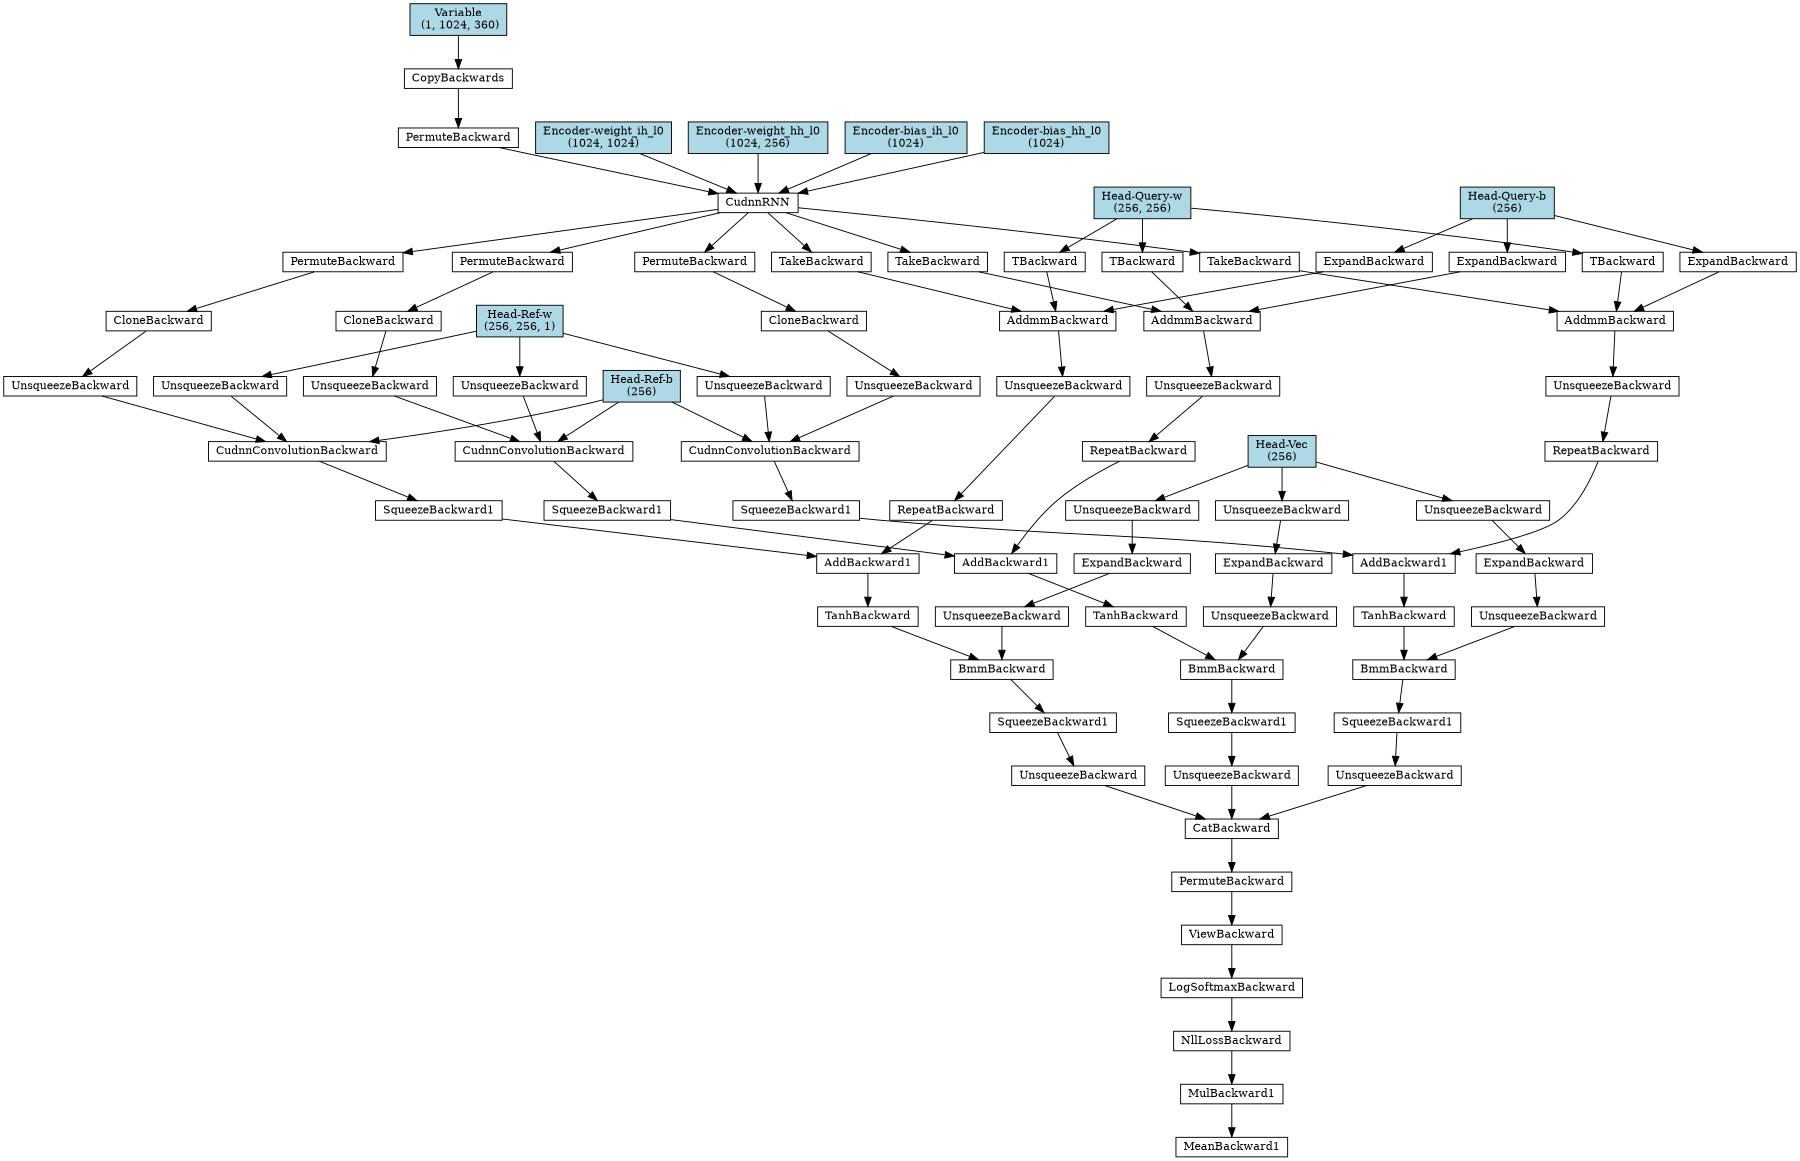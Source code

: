 digraph {
	graph [size="12,12"]
	node [align=left fontsize=12 height=0.2 ranksep=0.1 shape=box style=filled]
	139619650726608 [label=MeanBackward1 fillcolor=white]
	139619650726352 -> 139619650726608
	139619650726352 [label=MulBackward1 fillcolor=white]
	139619650674768 -> 139619650726352
	139619650674768 [label=NllLossBackward fillcolor=white]
	139619650678736 -> 139619650674768
	139619650678736 [label=LogSoftmaxBackward fillcolor=white]
	139619650678480 -> 139619650678736
	139619650678480 [label=ViewBackward fillcolor=white]
	139619650678416 -> 139619650678480
	139619650678416 [label=PermuteBackward fillcolor=white]
	139619650675152 -> 139619650678416
	139619650675152 [label=CatBackward fillcolor=white]
	139619650678288 -> 139619650675152
	139619650675344 -> 139619650675152
	139619650677072 -> 139619650675152
	139619650677072 [label=UnsqueezeBackward fillcolor=white]
	139619650678608 -> 139619650677072
	139619650678608 [label=SqueezeBackward1 fillcolor=white]
	139619650675600 -> 139619650678608
	139619650675600 [label=BmmBackward fillcolor=white]
	139619650675856 -> 139619650675600
	139619650677008 -> 139619650675600
	139619650677008 [label=TanhBackward fillcolor=white]
	139619650677392 -> 139619650677008
	139619650677392 [label=AddBackward1 fillcolor=white]
	139619500014120 -> 139619650677392
	139619650676752 -> 139619650677392
	139619650676752 [label=SqueezeBackward1 fillcolor=white]
	139619650677648 -> 139619650676752
	139619650677648 [label=CudnnConvolutionBackward fillcolor=white]
	139619650677520 -> 139619650677648
	139619650676880 -> 139619650677648
	139619666867928 -> 139619650677648
	139619666867928 [label="Head-Ref-b
(256)" fillcolor=lightblue]
	139619650676880 [label=UnsqueezeBackward fillcolor=white]
	139619666868984 -> 139619650676880
	139619666868984 [label="Head-Ref-w
(256, 256, 1)" fillcolor=lightblue]
	139619650677520 [label=UnsqueezeBackward fillcolor=white]
	139619650678544 -> 139619650677520
	139619650678544 [label=CloneBackward fillcolor=white]
	139619650677904 -> 139619650678544
	139619650677904 [label=PermuteBackward fillcolor=white]
	139619500011600 -> 139619650677904
	139619500011600 [label=CudnnRNN fillcolor=white]
	139619650678160 -> 139619500011600
	139619661029544 -> 139619500011600
	139619660859624 -> 139619500011600
	139619660859096 -> 139619500011600
	139619660859008 -> 139619500011600
	139619660859008 [label="Encoder-bias_hh_l0
(1024)" fillcolor=lightblue]
	139619660859096 [label="Encoder-bias_ih_l0
(1024)" fillcolor=lightblue]
	139619660859624 [label="Encoder-weight_hh_l0
(1024, 256)" fillcolor=lightblue]
	139619661029544 [label="Encoder-weight_ih_l0
(1024, 1024)" fillcolor=lightblue]
	139619650678160 [label=PermuteBackward fillcolor=white]
	139619650677456 -> 139619650678160
	139619650677456 [label=CopyBackwards fillcolor=white]
	139619501962968 -> 139619650677456
	139619501962968 [label="Variable
 (1, 1024, 360)" fillcolor=lightblue]
	139619500014120 [label=RepeatBackward fillcolor=white]
	139619650676496 -> 139619500014120
	139619650676496 [label=UnsqueezeBackward fillcolor=white]
	139619650676368 -> 139619650676496
	139619650676368 [label=AddmmBackward fillcolor=white]
	139619650676240 -> 139619650676368
	139619650675088 -> 139619650676368
	139619650674960 -> 139619650676368
	139619650674960 [label=TBackward fillcolor=white]
	139619660858304 -> 139619650674960
	139619660858304 [label="Head-Query-w
(256, 256)" fillcolor=lightblue]
	139619650675088 [label=TakeBackward fillcolor=white]
	139619500011600 -> 139619650675088
	139619650676240 [label=ExpandBackward fillcolor=white]
	139619660858656 -> 139619650676240
	139619660858656 [label="Head-Query-b
(256)" fillcolor=lightblue]
	139619650675856 [label=UnsqueezeBackward fillcolor=white]
	139619651032528 -> 139619650675856
	139619651032528 [label=ExpandBackward fillcolor=white]
	139619651032912 -> 139619651032528
	139619651032912 [label=UnsqueezeBackward fillcolor=white]
	139619666868192 -> 139619651032912
	139619666868192 [label="Head-Vec
(256)" fillcolor=lightblue]
	139619650675344 [label=UnsqueezeBackward fillcolor=white]
	139619651033360 -> 139619650675344
	139619651033360 [label=SqueezeBackward1 fillcolor=white]
	139619651033488 -> 139619651033360
	139619651033488 [label=BmmBackward fillcolor=white]
	139619651033616 -> 139619651033488
	139619651033744 -> 139619651033488
	139619651033744 [label=TanhBackward fillcolor=white]
	139619651033872 -> 139619651033744
	139619651033872 [label=AddBackward1 fillcolor=white]
	139619500013400 -> 139619651033872
	139619651034000 -> 139619651033872
	139619651034000 [label=SqueezeBackward1 fillcolor=white]
	139619651034128 -> 139619651034000
	139619651034128 [label=CudnnConvolutionBackward fillcolor=white]
	139619651034256 -> 139619651034128
	139619651034384 -> 139619651034128
	139619666867928 -> 139619651034128
	139619651034384 [label=UnsqueezeBackward fillcolor=white]
	139619666868984 -> 139619651034384
	139619651034256 [label=UnsqueezeBackward fillcolor=white]
	139619651034512 -> 139619651034256
	139619651034512 [label=CloneBackward fillcolor=white]
	139619651034640 -> 139619651034512
	139619651034640 [label=PermuteBackward fillcolor=white]
	139619500011600 -> 139619651034640
	139619500013400 [label=RepeatBackward fillcolor=white]
	139619651034768 -> 139619500013400
	139619651034768 [label=UnsqueezeBackward fillcolor=white]
	139619651035024 -> 139619651034768
	139619651035024 [label=AddmmBackward fillcolor=white]
	139619651034896 -> 139619651035024
	139619651032592 -> 139619651035024
	139619651033168 -> 139619651035024
	139619651033168 [label=TBackward fillcolor=white]
	139619660858304 -> 139619651033168
	139619651032592 [label=TakeBackward fillcolor=white]
	139619500011600 -> 139619651032592
	139619651034896 [label=ExpandBackward fillcolor=white]
	139619660858656 -> 139619651034896
	139619651033616 [label=UnsqueezeBackward fillcolor=white]
	139619651034576 -> 139619651033616
	139619651034576 [label=ExpandBackward fillcolor=white]
	139619651032784 -> 139619651034576
	139619651032784 [label=UnsqueezeBackward fillcolor=white]
	139619666868192 -> 139619651032784
	139619650678288 [label=UnsqueezeBackward fillcolor=white]
	139619651034960 -> 139619650678288
	139619651034960 [label=SqueezeBackward1 fillcolor=white]
	139619651034832 -> 139619651034960
	139619651034832 [label=BmmBackward fillcolor=white]
	139619651034704 -> 139619651034832
	139619651034448 -> 139619651034832
	139619651034448 [label=TanhBackward fillcolor=white]
	139619651034320 -> 139619651034448
	139619651034320 [label=AddBackward1 fillcolor=white]
	139619500012680 -> 139619651034320
	139619651035088 -> 139619651034320
	139619651035088 [label=SqueezeBackward1 fillcolor=white]
	139619651034192 -> 139619651035088
	139619651034192 [label=CudnnConvolutionBackward fillcolor=white]
	139619651032976 -> 139619651034192
	139619651032720 -> 139619651034192
	139619666867928 -> 139619651034192
	139619651032720 [label=UnsqueezeBackward fillcolor=white]
	139619666868984 -> 139619651032720
	139619651032976 [label=UnsqueezeBackward fillcolor=white]
	139619651034064 -> 139619651032976
	139619651034064 [label=CloneBackward fillcolor=white]
	139619651033936 -> 139619651034064
	139619651033936 [label=PermuteBackward fillcolor=white]
	139619500011600 -> 139619651033936
	139619500012680 [label=RepeatBackward fillcolor=white]
	139619651033808 -> 139619500012680
	139619651033808 [label=UnsqueezeBackward fillcolor=white]
	139619651033680 -> 139619651033808
	139619651033680 [label=AddmmBackward fillcolor=white]
	139619651033040 -> 139619651033680
	139619651032848 -> 139619651033680
	139619651033424 -> 139619651033680
	139619651033424 [label=TBackward fillcolor=white]
	139619660858304 -> 139619651033424
	139619651032848 [label=TakeBackward fillcolor=white]
	139619500011600 -> 139619651032848
	139619651033040 [label=ExpandBackward fillcolor=white]
	139619660858656 -> 139619651033040
	139619651034704 [label=UnsqueezeBackward fillcolor=white]
	139619651033232 -> 139619651034704
	139619651033232 [label=ExpandBackward fillcolor=white]
	139619651033104 -> 139619651033232
	139619651033104 [label=UnsqueezeBackward fillcolor=white]
	139619666868192 -> 139619651033104
}
